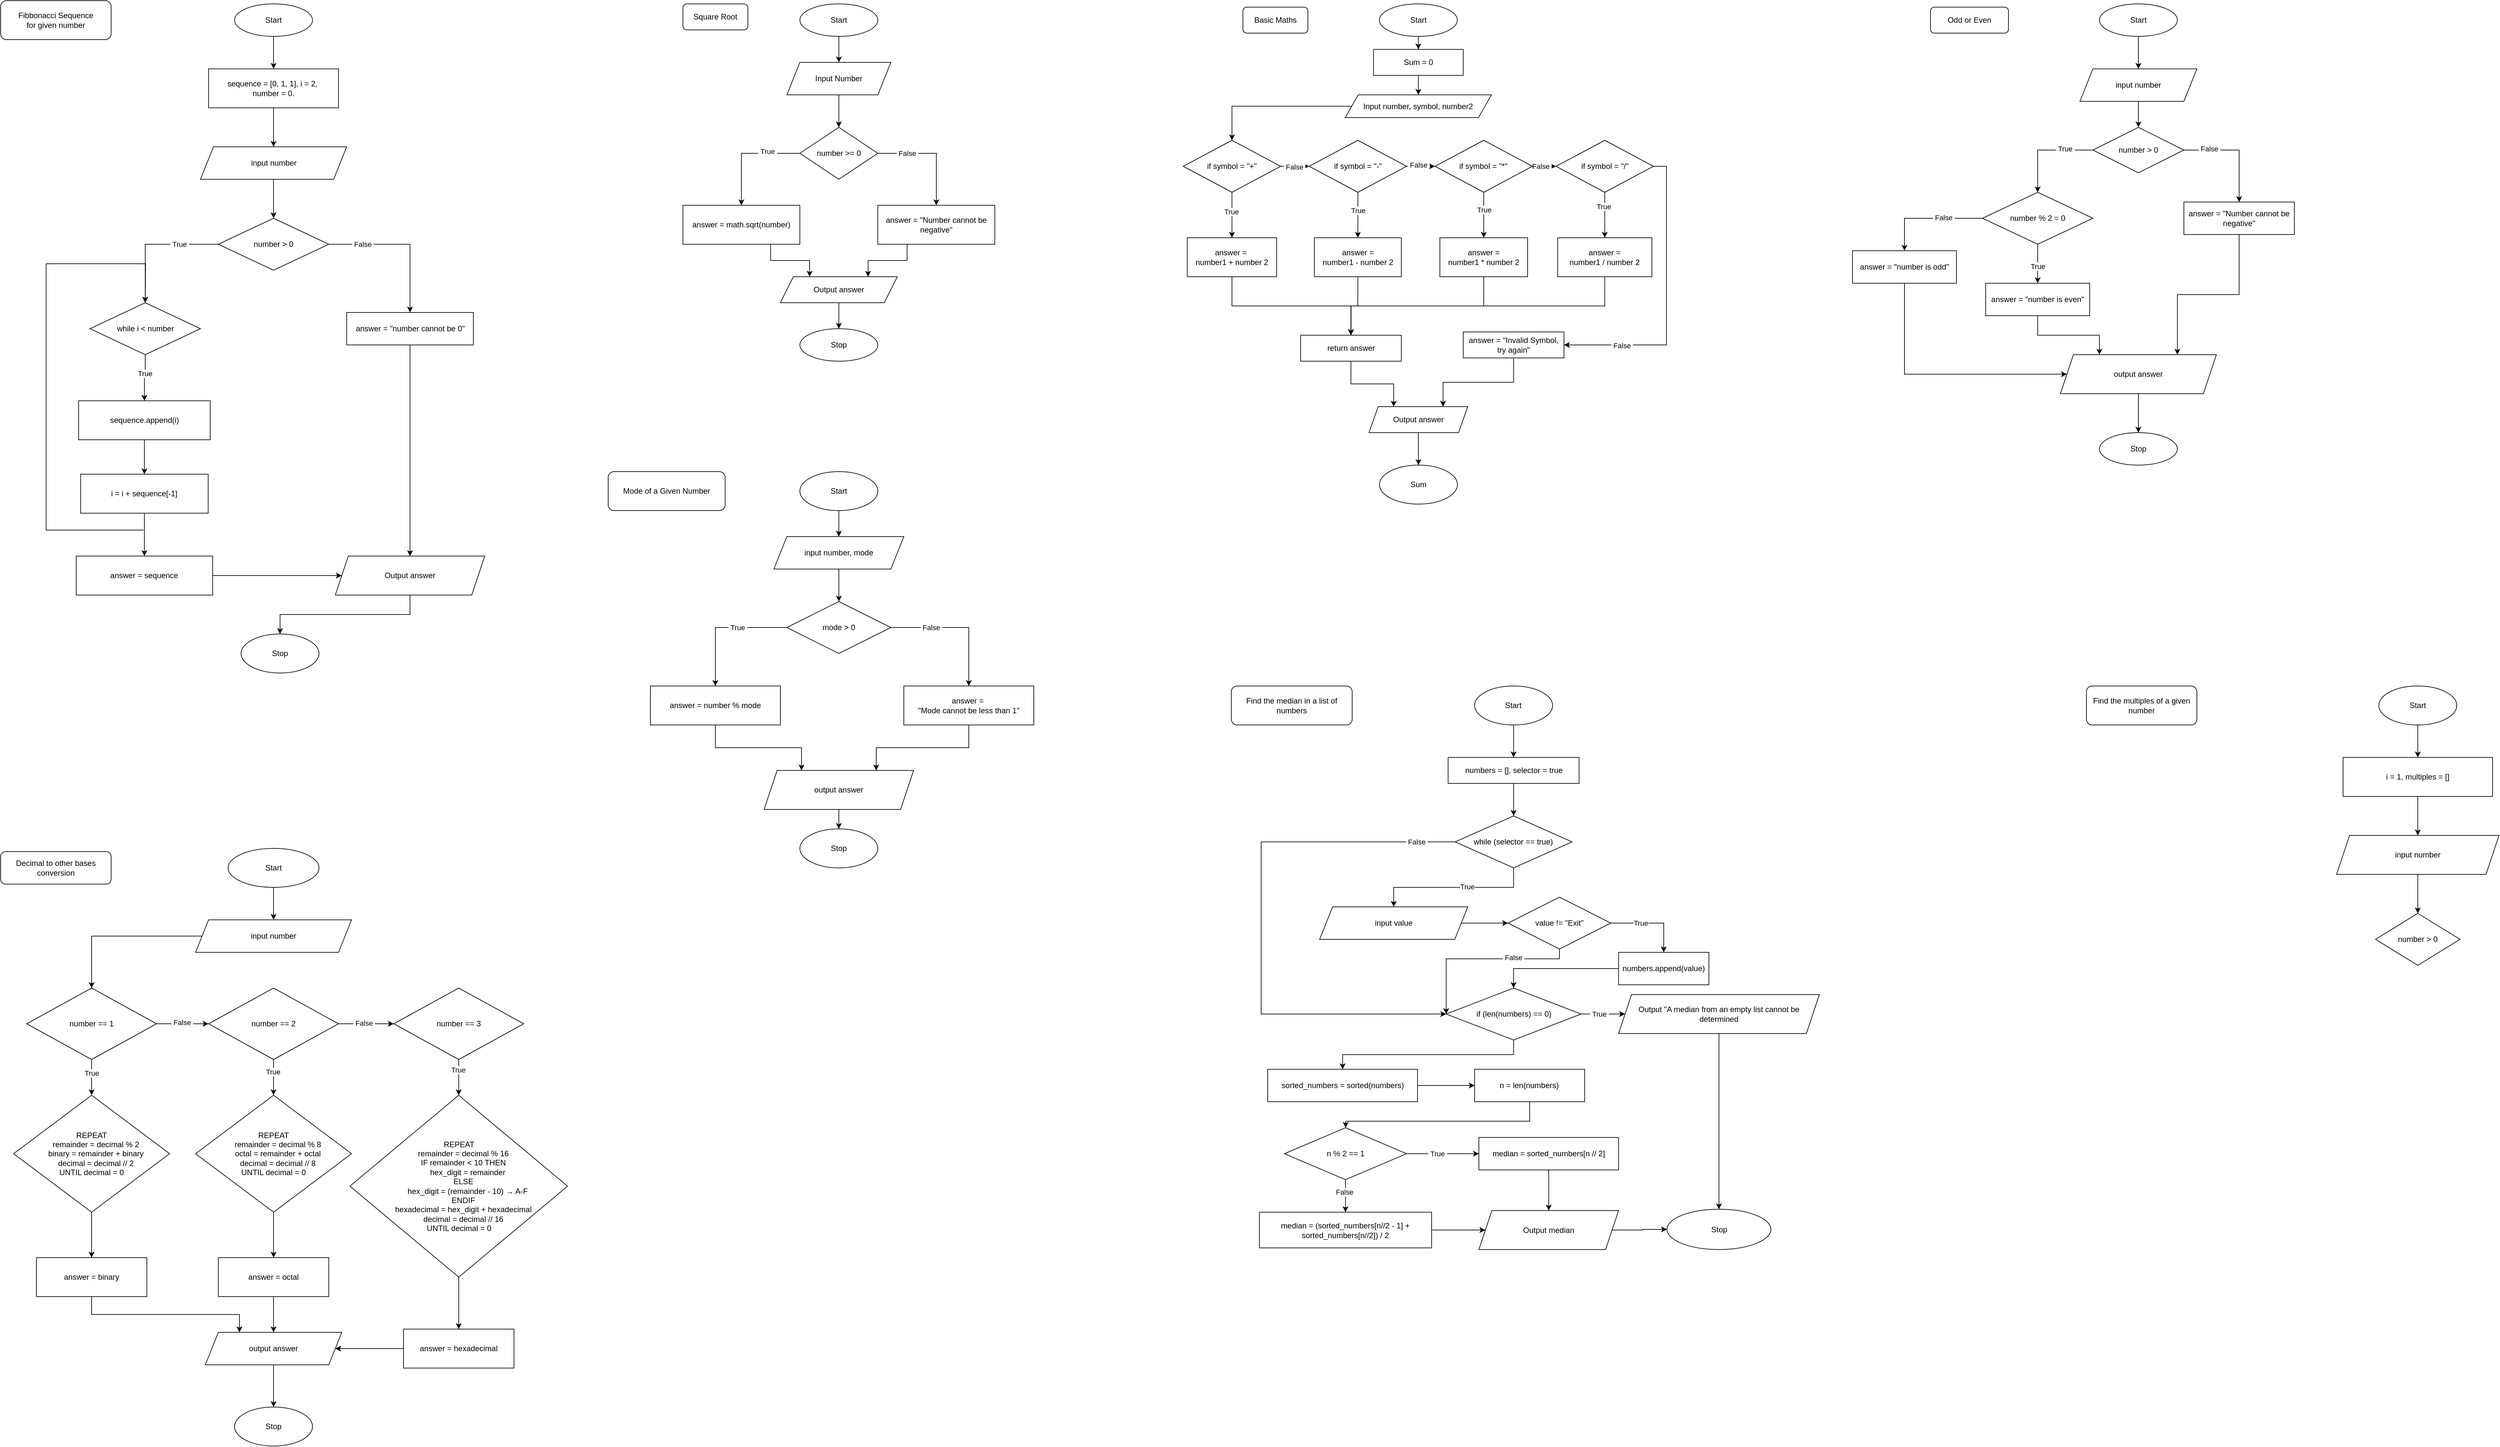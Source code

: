 <mxfile version="28.1.0">
  <diagram name="Page-1" id="N7Pm-M6lshDgP5avCQsC">
    <mxGraphModel dx="3089" dy="757" grid="1" gridSize="10" guides="1" tooltips="1" connect="1" arrows="1" fold="1" page="1" pageScale="1" pageWidth="850" pageHeight="1100" math="0" shadow="0">
      <root>
        <mxCell id="0" />
        <mxCell id="1" parent="0" />
        <mxCell id="ULviqefrmIrI3ihV1RMq-7" style="edgeStyle=orthogonalEdgeStyle;rounded=0;orthogonalLoop=1;jettySize=auto;html=1;exitX=0.5;exitY=1;exitDx=0;exitDy=0;entryX=0.5;entryY=0;entryDx=0;entryDy=0;" parent="1" source="ULviqefrmIrI3ihV1RMq-1" target="ULviqefrmIrI3ihV1RMq-3" edge="1">
          <mxGeometry relative="1" as="geometry" />
        </mxCell>
        <mxCell id="ULviqefrmIrI3ihV1RMq-1" value="Start" style="ellipse;whiteSpace=wrap;html=1;" parent="1" vertex="1">
          <mxGeometry x="200" y="80" width="120" height="50" as="geometry" />
        </mxCell>
        <mxCell id="ULviqefrmIrI3ihV1RMq-2" value="Stop" style="ellipse;whiteSpace=wrap;html=1;" parent="1" vertex="1">
          <mxGeometry x="200" y="580" width="120" height="50" as="geometry" />
        </mxCell>
        <mxCell id="ULviqefrmIrI3ihV1RMq-6" style="edgeStyle=orthogonalEdgeStyle;rounded=0;orthogonalLoop=1;jettySize=auto;html=1;exitX=0.5;exitY=1;exitDx=0;exitDy=0;entryX=0.5;entryY=0;entryDx=0;entryDy=0;" parent="1" source="ULviqefrmIrI3ihV1RMq-3" target="ULviqefrmIrI3ihV1RMq-5" edge="1">
          <mxGeometry relative="1" as="geometry" />
        </mxCell>
        <mxCell id="ULviqefrmIrI3ihV1RMq-3" value="Input Number" style="shape=parallelogram;perimeter=parallelogramPerimeter;whiteSpace=wrap;html=1;fixedSize=1;" parent="1" vertex="1">
          <mxGeometry x="180" y="170" width="160" height="50" as="geometry" />
        </mxCell>
        <mxCell id="ULviqefrmIrI3ihV1RMq-10" style="edgeStyle=orthogonalEdgeStyle;rounded=0;orthogonalLoop=1;jettySize=auto;html=1;exitX=0;exitY=0.5;exitDx=0;exitDy=0;entryX=0.5;entryY=0;entryDx=0;entryDy=0;" parent="1" source="ULviqefrmIrI3ihV1RMq-5" target="ULviqefrmIrI3ihV1RMq-8" edge="1">
          <mxGeometry relative="1" as="geometry" />
        </mxCell>
        <mxCell id="ULviqefrmIrI3ihV1RMq-12" value="&amp;nbsp;True&amp;nbsp;" style="edgeLabel;html=1;align=center;verticalAlign=middle;resizable=0;points=[];" parent="ULviqefrmIrI3ihV1RMq-10" vertex="1" connectable="0">
          <mxGeometry x="-0.404" y="-3" relative="1" as="geometry">
            <mxPoint as="offset" />
          </mxGeometry>
        </mxCell>
        <mxCell id="ULviqefrmIrI3ihV1RMq-11" style="edgeStyle=orthogonalEdgeStyle;rounded=0;orthogonalLoop=1;jettySize=auto;html=1;exitX=1;exitY=0.5;exitDx=0;exitDy=0;entryX=0.5;entryY=0;entryDx=0;entryDy=0;" parent="1" source="ULviqefrmIrI3ihV1RMq-5" target="ULviqefrmIrI3ihV1RMq-9" edge="1">
          <mxGeometry relative="1" as="geometry" />
        </mxCell>
        <mxCell id="ULviqefrmIrI3ihV1RMq-13" value="&amp;nbsp;False&amp;nbsp;" style="edgeLabel;html=1;align=center;verticalAlign=middle;resizable=0;points=[];" parent="ULviqefrmIrI3ihV1RMq-11" vertex="1" connectable="0">
          <mxGeometry x="-0.475" relative="1" as="geometry">
            <mxPoint as="offset" />
          </mxGeometry>
        </mxCell>
        <mxCell id="ULviqefrmIrI3ihV1RMq-5" value="number &amp;gt;= 0" style="rhombus;whiteSpace=wrap;html=1;" parent="1" vertex="1">
          <mxGeometry x="200" y="270" width="120" height="80" as="geometry" />
        </mxCell>
        <mxCell id="ULviqefrmIrI3ihV1RMq-15" style="edgeStyle=orthogonalEdgeStyle;rounded=0;orthogonalLoop=1;jettySize=auto;html=1;exitX=0.75;exitY=1;exitDx=0;exitDy=0;entryX=0.25;entryY=0;entryDx=0;entryDy=0;" parent="1" source="ULviqefrmIrI3ihV1RMq-8" target="ULviqefrmIrI3ihV1RMq-14" edge="1">
          <mxGeometry relative="1" as="geometry" />
        </mxCell>
        <mxCell id="ULviqefrmIrI3ihV1RMq-8" value="answer = math.sqrt(number)" style="rounded=0;whiteSpace=wrap;html=1;" parent="1" vertex="1">
          <mxGeometry x="20" y="390" width="180" height="60" as="geometry" />
        </mxCell>
        <mxCell id="ULviqefrmIrI3ihV1RMq-16" style="edgeStyle=orthogonalEdgeStyle;rounded=0;orthogonalLoop=1;jettySize=auto;html=1;exitX=0.25;exitY=1;exitDx=0;exitDy=0;entryX=0.75;entryY=0;entryDx=0;entryDy=0;" parent="1" source="ULviqefrmIrI3ihV1RMq-9" target="ULviqefrmIrI3ihV1RMq-14" edge="1">
          <mxGeometry relative="1" as="geometry" />
        </mxCell>
        <mxCell id="ULviqefrmIrI3ihV1RMq-9" value="answer = &quot;Number cannot be negative&quot;" style="rounded=0;whiteSpace=wrap;html=1;" parent="1" vertex="1">
          <mxGeometry x="320" y="390" width="180" height="60" as="geometry" />
        </mxCell>
        <mxCell id="ULviqefrmIrI3ihV1RMq-17" style="edgeStyle=orthogonalEdgeStyle;rounded=0;orthogonalLoop=1;jettySize=auto;html=1;exitX=0.5;exitY=1;exitDx=0;exitDy=0;entryX=0.5;entryY=0;entryDx=0;entryDy=0;" parent="1" source="ULviqefrmIrI3ihV1RMq-14" target="ULviqefrmIrI3ihV1RMq-2" edge="1">
          <mxGeometry relative="1" as="geometry" />
        </mxCell>
        <mxCell id="ULviqefrmIrI3ihV1RMq-14" value="Output answer" style="shape=parallelogram;perimeter=parallelogramPerimeter;whiteSpace=wrap;html=1;fixedSize=1;size=20;" parent="1" vertex="1">
          <mxGeometry x="170" y="500" width="180" height="40" as="geometry" />
        </mxCell>
        <mxCell id="ULviqefrmIrI3ihV1RMq-18" value="Square Root" style="rounded=1;whiteSpace=wrap;html=1;" parent="1" vertex="1">
          <mxGeometry x="20" y="80" width="100" height="40" as="geometry" />
        </mxCell>
        <mxCell id="ULviqefrmIrI3ihV1RMq-36" style="edgeStyle=orthogonalEdgeStyle;rounded=0;orthogonalLoop=1;jettySize=auto;html=1;exitX=0.5;exitY=1;exitDx=0;exitDy=0;entryX=0.5;entryY=0;entryDx=0;entryDy=0;" parent="1" source="ULviqefrmIrI3ihV1RMq-19" target="ULviqefrmIrI3ihV1RMq-35" edge="1">
          <mxGeometry relative="1" as="geometry" />
        </mxCell>
        <mxCell id="ULviqefrmIrI3ihV1RMq-19" value="Start" style="ellipse;whiteSpace=wrap;html=1;" parent="1" vertex="1">
          <mxGeometry x="1091.87" y="80" width="120" height="50" as="geometry" />
        </mxCell>
        <mxCell id="ULviqefrmIrI3ihV1RMq-20" value="Basic Maths" style="rounded=1;whiteSpace=wrap;html=1;" parent="1" vertex="1">
          <mxGeometry x="881.87" y="85" width="100" height="40" as="geometry" />
        </mxCell>
        <mxCell id="ULviqefrmIrI3ihV1RMq-26" style="edgeStyle=orthogonalEdgeStyle;rounded=0;orthogonalLoop=1;jettySize=auto;html=1;entryX=0.5;entryY=0;entryDx=0;entryDy=0;" parent="1" source="ULviqefrmIrI3ihV1RMq-21" target="ULviqefrmIrI3ihV1RMq-22" edge="1">
          <mxGeometry relative="1" as="geometry" />
        </mxCell>
        <mxCell id="ULviqefrmIrI3ihV1RMq-21" value="Input number, symbol, number2" style="shape=parallelogram;perimeter=parallelogramPerimeter;whiteSpace=wrap;html=1;fixedSize=1;" parent="1" vertex="1">
          <mxGeometry x="1039.37" y="220" width="225" height="35" as="geometry" />
        </mxCell>
        <mxCell id="ULviqefrmIrI3ihV1RMq-27" style="edgeStyle=orthogonalEdgeStyle;rounded=0;orthogonalLoop=1;jettySize=auto;html=1;entryX=0;entryY=0.5;entryDx=0;entryDy=0;" parent="1" source="ULviqefrmIrI3ihV1RMq-22" target="ULviqefrmIrI3ihV1RMq-23" edge="1">
          <mxGeometry relative="1" as="geometry" />
        </mxCell>
        <mxCell id="ULviqefrmIrI3ihV1RMq-41" value="&amp;nbsp;False&amp;nbsp;" style="edgeLabel;html=1;align=center;verticalAlign=middle;resizable=0;points=[];" parent="ULviqefrmIrI3ihV1RMq-27" vertex="1" connectable="0">
          <mxGeometry x="-0.065" y="-1" relative="1" as="geometry">
            <mxPoint as="offset" />
          </mxGeometry>
        </mxCell>
        <mxCell id="ULviqefrmIrI3ihV1RMq-40" style="edgeStyle=orthogonalEdgeStyle;rounded=0;orthogonalLoop=1;jettySize=auto;html=1;exitX=0.5;exitY=1;exitDx=0;exitDy=0;entryX=0.5;entryY=0;entryDx=0;entryDy=0;" parent="1" source="ULviqefrmIrI3ihV1RMq-22" target="ULviqefrmIrI3ihV1RMq-33" edge="1">
          <mxGeometry relative="1" as="geometry" />
        </mxCell>
        <mxCell id="ULviqefrmIrI3ihV1RMq-44" value="True" style="edgeLabel;html=1;align=center;verticalAlign=middle;resizable=0;points=[];" parent="ULviqefrmIrI3ihV1RMq-40" vertex="1" connectable="0">
          <mxGeometry x="-0.14" y="-1" relative="1" as="geometry">
            <mxPoint as="offset" />
          </mxGeometry>
        </mxCell>
        <mxCell id="ULviqefrmIrI3ihV1RMq-22" value="if symbol = &quot;+&quot;" style="rhombus;whiteSpace=wrap;html=1;" parent="1" vertex="1">
          <mxGeometry x="789.99" y="290" width="150" height="80" as="geometry" />
        </mxCell>
        <mxCell id="ULviqefrmIrI3ihV1RMq-28" style="edgeStyle=orthogonalEdgeStyle;rounded=0;orthogonalLoop=1;jettySize=auto;html=1;entryX=0;entryY=0.5;entryDx=0;entryDy=0;" parent="1" source="ULviqefrmIrI3ihV1RMq-23" target="ULviqefrmIrI3ihV1RMq-24" edge="1">
          <mxGeometry relative="1" as="geometry" />
        </mxCell>
        <mxCell id="ULviqefrmIrI3ihV1RMq-42" value="&amp;nbsp;False&amp;nbsp;" style="edgeLabel;html=1;align=center;verticalAlign=middle;resizable=0;points=[];" parent="ULviqefrmIrI3ihV1RMq-28" vertex="1" connectable="0">
          <mxGeometry x="-0.177" y="2" relative="1" as="geometry">
            <mxPoint as="offset" />
          </mxGeometry>
        </mxCell>
        <mxCell id="ULviqefrmIrI3ihV1RMq-45" style="edgeStyle=orthogonalEdgeStyle;rounded=0;orthogonalLoop=1;jettySize=auto;html=1;exitX=0.5;exitY=1;exitDx=0;exitDy=0;entryX=0.5;entryY=0;entryDx=0;entryDy=0;" parent="1" source="ULviqefrmIrI3ihV1RMq-23" target="ULviqefrmIrI3ihV1RMq-34" edge="1">
          <mxGeometry relative="1" as="geometry" />
        </mxCell>
        <mxCell id="ULviqefrmIrI3ihV1RMq-48" value="True" style="edgeLabel;html=1;align=center;verticalAlign=middle;resizable=0;points=[];" parent="ULviqefrmIrI3ihV1RMq-45" vertex="1" connectable="0">
          <mxGeometry x="-0.215" relative="1" as="geometry">
            <mxPoint as="offset" />
          </mxGeometry>
        </mxCell>
        <mxCell id="ULviqefrmIrI3ihV1RMq-23" value="if symbol = &quot;-&quot;" style="rhombus;whiteSpace=wrap;html=1;" parent="1" vertex="1">
          <mxGeometry x="983.74" y="290" width="150" height="80" as="geometry" />
        </mxCell>
        <mxCell id="ULviqefrmIrI3ihV1RMq-29" style="edgeStyle=orthogonalEdgeStyle;rounded=0;orthogonalLoop=1;jettySize=auto;html=1;entryX=0;entryY=0.5;entryDx=0;entryDy=0;" parent="1" source="ULviqefrmIrI3ihV1RMq-24" target="ULviqefrmIrI3ihV1RMq-25" edge="1">
          <mxGeometry relative="1" as="geometry" />
        </mxCell>
        <mxCell id="ULviqefrmIrI3ihV1RMq-43" value="&amp;nbsp;False&amp;nbsp;" style="edgeLabel;html=1;align=center;verticalAlign=middle;resizable=0;points=[];" parent="ULviqefrmIrI3ihV1RMq-29" vertex="1" connectable="0">
          <mxGeometry x="-0.448" relative="1" as="geometry">
            <mxPoint as="offset" />
          </mxGeometry>
        </mxCell>
        <mxCell id="ULviqefrmIrI3ihV1RMq-46" style="edgeStyle=orthogonalEdgeStyle;rounded=0;orthogonalLoop=1;jettySize=auto;html=1;exitX=0.5;exitY=1;exitDx=0;exitDy=0;entryX=0.5;entryY=0;entryDx=0;entryDy=0;" parent="1" source="ULviqefrmIrI3ihV1RMq-24" target="ULviqefrmIrI3ihV1RMq-38" edge="1">
          <mxGeometry relative="1" as="geometry" />
        </mxCell>
        <mxCell id="ULviqefrmIrI3ihV1RMq-49" value="True" style="edgeLabel;html=1;align=center;verticalAlign=middle;resizable=0;points=[];" parent="ULviqefrmIrI3ihV1RMq-46" vertex="1" connectable="0">
          <mxGeometry x="-0.24" relative="1" as="geometry">
            <mxPoint as="offset" />
          </mxGeometry>
        </mxCell>
        <mxCell id="ULviqefrmIrI3ihV1RMq-24" value="if symbol = &quot;*&quot;" style="rhombus;whiteSpace=wrap;html=1;" parent="1" vertex="1">
          <mxGeometry x="1177.49" y="290" width="150" height="80" as="geometry" />
        </mxCell>
        <mxCell id="ULviqefrmIrI3ihV1RMq-47" style="edgeStyle=orthogonalEdgeStyle;rounded=0;orthogonalLoop=1;jettySize=auto;html=1;exitX=0.5;exitY=1;exitDx=0;exitDy=0;entryX=0.5;entryY=0;entryDx=0;entryDy=0;" parent="1" source="ULviqefrmIrI3ihV1RMq-25" target="ULviqefrmIrI3ihV1RMq-39" edge="1">
          <mxGeometry relative="1" as="geometry" />
        </mxCell>
        <mxCell id="ULviqefrmIrI3ihV1RMq-50" value="True" style="edgeLabel;html=1;align=center;verticalAlign=middle;resizable=0;points=[];" parent="ULviqefrmIrI3ihV1RMq-47" vertex="1" connectable="0">
          <mxGeometry x="-0.389" y="-2" relative="1" as="geometry">
            <mxPoint as="offset" />
          </mxGeometry>
        </mxCell>
        <mxCell id="ULviqefrmIrI3ihV1RMq-60" style="edgeStyle=orthogonalEdgeStyle;rounded=0;orthogonalLoop=1;jettySize=auto;html=1;exitX=1;exitY=0.5;exitDx=0;exitDy=0;entryX=1;entryY=0.5;entryDx=0;entryDy=0;" parent="1" source="ULviqefrmIrI3ihV1RMq-25" target="ULviqefrmIrI3ihV1RMq-51" edge="1">
          <mxGeometry relative="1" as="geometry" />
        </mxCell>
        <mxCell id="ULviqefrmIrI3ihV1RMq-61" value="&amp;nbsp;False&amp;nbsp;" style="edgeLabel;html=1;align=center;verticalAlign=middle;resizable=0;points=[];" parent="ULviqefrmIrI3ihV1RMq-60" vertex="1" connectable="0">
          <mxGeometry x="0.607" y="1" relative="1" as="geometry">
            <mxPoint as="offset" />
          </mxGeometry>
        </mxCell>
        <mxCell id="ULviqefrmIrI3ihV1RMq-25" value="if symbol = &quot;/&quot;" style="rhombus;whiteSpace=wrap;html=1;" parent="1" vertex="1">
          <mxGeometry x="1363.74" y="290" width="150" height="80" as="geometry" />
        </mxCell>
        <mxCell id="ULviqefrmIrI3ihV1RMq-55" style="edgeStyle=orthogonalEdgeStyle;rounded=0;orthogonalLoop=1;jettySize=auto;html=1;exitX=0.5;exitY=1;exitDx=0;exitDy=0;entryX=0.5;entryY=0;entryDx=0;entryDy=0;" parent="1" source="ULviqefrmIrI3ihV1RMq-33" target="ULviqefrmIrI3ihV1RMq-52" edge="1">
          <mxGeometry relative="1" as="geometry" />
        </mxCell>
        <mxCell id="ULviqefrmIrI3ihV1RMq-33" value="answer =&amp;nbsp;&lt;div&gt;number1 + number 2&lt;/div&gt;" style="rounded=0;whiteSpace=wrap;html=1;" parent="1" vertex="1">
          <mxGeometry x="796.24" y="440" width="137.51" height="60" as="geometry" />
        </mxCell>
        <mxCell id="ULviqefrmIrI3ihV1RMq-59" style="edgeStyle=orthogonalEdgeStyle;rounded=0;orthogonalLoop=1;jettySize=auto;html=1;exitX=0.5;exitY=1;exitDx=0;exitDy=0;entryX=0.5;entryY=0;entryDx=0;entryDy=0;" parent="1" source="ULviqefrmIrI3ihV1RMq-34" target="ULviqefrmIrI3ihV1RMq-52" edge="1">
          <mxGeometry relative="1" as="geometry" />
        </mxCell>
        <mxCell id="ULviqefrmIrI3ihV1RMq-34" value="answer =&lt;div&gt;number1 - number 2&lt;/div&gt;" style="rounded=0;whiteSpace=wrap;html=1;" parent="1" vertex="1">
          <mxGeometry x="991.86" y="440" width="133.76" height="60" as="geometry" />
        </mxCell>
        <mxCell id="ULviqefrmIrI3ihV1RMq-37" style="edgeStyle=orthogonalEdgeStyle;rounded=0;orthogonalLoop=1;jettySize=auto;html=1;exitX=0.5;exitY=1;exitDx=0;exitDy=0;entryX=0.5;entryY=0;entryDx=0;entryDy=0;" parent="1" source="ULviqefrmIrI3ihV1RMq-35" target="ULviqefrmIrI3ihV1RMq-21" edge="1">
          <mxGeometry relative="1" as="geometry" />
        </mxCell>
        <mxCell id="ULviqefrmIrI3ihV1RMq-35" value="Sum = 0" style="rounded=0;whiteSpace=wrap;html=1;" parent="1" vertex="1">
          <mxGeometry x="1082.8" y="150" width="138.13" height="40" as="geometry" />
        </mxCell>
        <mxCell id="ULviqefrmIrI3ihV1RMq-57" style="edgeStyle=orthogonalEdgeStyle;rounded=0;orthogonalLoop=1;jettySize=auto;html=1;exitX=0.5;exitY=1;exitDx=0;exitDy=0;entryX=0.5;entryY=0;entryDx=0;entryDy=0;" parent="1" source="ULviqefrmIrI3ihV1RMq-38" target="ULviqefrmIrI3ihV1RMq-52" edge="1">
          <mxGeometry relative="1" as="geometry" />
        </mxCell>
        <mxCell id="ULviqefrmIrI3ihV1RMq-38" value="answer =&lt;div&gt;number1 * number 2&lt;/div&gt;" style="rounded=0;whiteSpace=wrap;html=1;" parent="1" vertex="1">
          <mxGeometry x="1184.99" y="440" width="134.99" height="60" as="geometry" />
        </mxCell>
        <mxCell id="ULviqefrmIrI3ihV1RMq-58" style="edgeStyle=orthogonalEdgeStyle;rounded=0;orthogonalLoop=1;jettySize=auto;html=1;exitX=0.5;exitY=1;exitDx=0;exitDy=0;entryX=0.5;entryY=0;entryDx=0;entryDy=0;" parent="1" source="ULviqefrmIrI3ihV1RMq-39" target="ULviqefrmIrI3ihV1RMq-52" edge="1">
          <mxGeometry relative="1" as="geometry" />
        </mxCell>
        <mxCell id="ULviqefrmIrI3ihV1RMq-39" value="answer =&lt;div&gt;number1 / number 2&lt;/div&gt;" style="rounded=0;whiteSpace=wrap;html=1;" parent="1" vertex="1">
          <mxGeometry x="1366.24" y="440" width="145" height="60" as="geometry" />
        </mxCell>
        <mxCell id="ZMon0sl5ylTNYFtvw5zo-4" style="edgeStyle=orthogonalEdgeStyle;rounded=0;orthogonalLoop=1;jettySize=auto;html=1;exitX=0.5;exitY=1;exitDx=0;exitDy=0;entryX=0.75;entryY=0;entryDx=0;entryDy=0;" parent="1" source="ULviqefrmIrI3ihV1RMq-51" target="ULviqefrmIrI3ihV1RMq-53" edge="1">
          <mxGeometry relative="1" as="geometry" />
        </mxCell>
        <mxCell id="ULviqefrmIrI3ihV1RMq-51" value="answer = &quot;Invalid Symbol, try again&quot;" style="rounded=0;whiteSpace=wrap;html=1;" parent="1" vertex="1">
          <mxGeometry x="1220.93" y="585" width="155" height="40" as="geometry" />
        </mxCell>
        <mxCell id="ULviqefrmIrI3ihV1RMq-62" style="edgeStyle=orthogonalEdgeStyle;rounded=0;orthogonalLoop=1;jettySize=auto;html=1;exitX=0.5;exitY=1;exitDx=0;exitDy=0;entryX=0.25;entryY=0;entryDx=0;entryDy=0;" parent="1" source="ULviqefrmIrI3ihV1RMq-52" target="ULviqefrmIrI3ihV1RMq-53" edge="1">
          <mxGeometry relative="1" as="geometry" />
        </mxCell>
        <mxCell id="ULviqefrmIrI3ihV1RMq-52" value="return answer" style="rounded=0;whiteSpace=wrap;html=1;" parent="1" vertex="1">
          <mxGeometry x="970.62" y="590" width="155" height="40" as="geometry" />
        </mxCell>
        <mxCell id="ULviqefrmIrI3ihV1RMq-63" style="edgeStyle=orthogonalEdgeStyle;rounded=0;orthogonalLoop=1;jettySize=auto;html=1;exitX=0.5;exitY=1;exitDx=0;exitDy=0;entryX=0.5;entryY=0;entryDx=0;entryDy=0;" parent="1" source="ULviqefrmIrI3ihV1RMq-53" target="ULviqefrmIrI3ihV1RMq-54" edge="1">
          <mxGeometry relative="1" as="geometry" />
        </mxCell>
        <mxCell id="ULviqefrmIrI3ihV1RMq-53" value="Output answer" style="shape=parallelogram;perimeter=parallelogramPerimeter;whiteSpace=wrap;html=1;fixedSize=1;size=14.13;" parent="1" vertex="1">
          <mxGeometry x="1075.87" y="700" width="152" height="40" as="geometry" />
        </mxCell>
        <mxCell id="ULviqefrmIrI3ihV1RMq-54" value="Sum" style="ellipse;whiteSpace=wrap;html=1;" parent="1" vertex="1">
          <mxGeometry x="1092" y="790" width="120" height="60" as="geometry" />
        </mxCell>
        <mxCell id="rDMae4r01eL3OOVDdPtL-11" style="edgeStyle=orthogonalEdgeStyle;rounded=0;orthogonalLoop=1;jettySize=auto;html=1;exitX=0.5;exitY=1;exitDx=0;exitDy=0;entryX=0.5;entryY=0;entryDx=0;entryDy=0;" parent="1" source="rDMae4r01eL3OOVDdPtL-1" target="rDMae4r01eL3OOVDdPtL-3" edge="1">
          <mxGeometry relative="1" as="geometry" />
        </mxCell>
        <mxCell id="rDMae4r01eL3OOVDdPtL-1" value="Start" style="ellipse;whiteSpace=wrap;html=1;" parent="1" vertex="1">
          <mxGeometry x="2200" y="80" width="120" height="50" as="geometry" />
        </mxCell>
        <mxCell id="rDMae4r01eL3OOVDdPtL-2" value="Odd or Even" style="rounded=1;whiteSpace=wrap;html=1;" parent="1" vertex="1">
          <mxGeometry x="1940" y="85" width="120" height="40" as="geometry" />
        </mxCell>
        <mxCell id="rDMae4r01eL3OOVDdPtL-10" style="edgeStyle=orthogonalEdgeStyle;rounded=0;orthogonalLoop=1;jettySize=auto;html=1;exitX=0.5;exitY=1;exitDx=0;exitDy=0;entryX=0.5;entryY=0;entryDx=0;entryDy=0;" parent="1" source="rDMae4r01eL3OOVDdPtL-3" target="rDMae4r01eL3OOVDdPtL-4" edge="1">
          <mxGeometry relative="1" as="geometry" />
        </mxCell>
        <mxCell id="rDMae4r01eL3OOVDdPtL-3" value="input number" style="shape=parallelogram;perimeter=parallelogramPerimeter;whiteSpace=wrap;html=1;fixedSize=1;" parent="1" vertex="1">
          <mxGeometry x="2170" y="180" width="180" height="50" as="geometry" />
        </mxCell>
        <mxCell id="rDMae4r01eL3OOVDdPtL-7" style="edgeStyle=orthogonalEdgeStyle;rounded=0;orthogonalLoop=1;jettySize=auto;html=1;exitX=0;exitY=0.5;exitDx=0;exitDy=0;entryX=0.5;entryY=0;entryDx=0;entryDy=0;" parent="1" source="rDMae4r01eL3OOVDdPtL-4" target="rDMae4r01eL3OOVDdPtL-6" edge="1">
          <mxGeometry relative="1" as="geometry" />
        </mxCell>
        <mxCell id="rDMae4r01eL3OOVDdPtL-17" value="&amp;nbsp;True&amp;nbsp;" style="edgeLabel;html=1;align=center;verticalAlign=middle;resizable=0;points=[];" parent="rDMae4r01eL3OOVDdPtL-7" vertex="1" connectable="0">
          <mxGeometry x="-0.421" y="-2" relative="1" as="geometry">
            <mxPoint as="offset" />
          </mxGeometry>
        </mxCell>
        <mxCell id="rDMae4r01eL3OOVDdPtL-12" style="edgeStyle=orthogonalEdgeStyle;rounded=0;orthogonalLoop=1;jettySize=auto;html=1;exitX=1;exitY=0.5;exitDx=0;exitDy=0;entryX=0.5;entryY=0;entryDx=0;entryDy=0;" parent="1" source="rDMae4r01eL3OOVDdPtL-4" target="rDMae4r01eL3OOVDdPtL-9" edge="1">
          <mxGeometry relative="1" as="geometry" />
        </mxCell>
        <mxCell id="rDMae4r01eL3OOVDdPtL-18" value="&amp;nbsp;False&amp;nbsp;" style="edgeLabel;html=1;align=center;verticalAlign=middle;resizable=0;points=[];" parent="rDMae4r01eL3OOVDdPtL-12" vertex="1" connectable="0">
          <mxGeometry x="-0.532" y="2" relative="1" as="geometry">
            <mxPoint as="offset" />
          </mxGeometry>
        </mxCell>
        <mxCell id="rDMae4r01eL3OOVDdPtL-4" value="number &amp;gt; 0" style="rhombus;whiteSpace=wrap;html=1;" parent="1" vertex="1">
          <mxGeometry x="2190" y="270" width="140" height="70" as="geometry" />
        </mxCell>
        <mxCell id="rDMae4r01eL3OOVDdPtL-15" style="edgeStyle=orthogonalEdgeStyle;rounded=0;orthogonalLoop=1;jettySize=auto;html=1;exitX=0;exitY=0.5;exitDx=0;exitDy=0;entryX=0.5;entryY=0;entryDx=0;entryDy=0;" parent="1" source="rDMae4r01eL3OOVDdPtL-6" target="rDMae4r01eL3OOVDdPtL-13" edge="1">
          <mxGeometry relative="1" as="geometry" />
        </mxCell>
        <mxCell id="rDMae4r01eL3OOVDdPtL-16" value="&amp;nbsp;False&amp;nbsp;" style="edgeLabel;html=1;align=center;verticalAlign=middle;resizable=0;points=[];" parent="rDMae4r01eL3OOVDdPtL-15" vertex="1" connectable="0">
          <mxGeometry x="-0.289" y="-1" relative="1" as="geometry">
            <mxPoint as="offset" />
          </mxGeometry>
        </mxCell>
        <mxCell id="rDMae4r01eL3OOVDdPtL-19" style="edgeStyle=orthogonalEdgeStyle;rounded=0;orthogonalLoop=1;jettySize=auto;html=1;exitX=0.5;exitY=1;exitDx=0;exitDy=0;entryX=0.5;entryY=0;entryDx=0;entryDy=0;" parent="1" source="rDMae4r01eL3OOVDdPtL-6" target="rDMae4r01eL3OOVDdPtL-14" edge="1">
          <mxGeometry relative="1" as="geometry" />
        </mxCell>
        <mxCell id="rDMae4r01eL3OOVDdPtL-20" value="True" style="edgeLabel;html=1;align=center;verticalAlign=middle;resizable=0;points=[];" parent="rDMae4r01eL3OOVDdPtL-19" vertex="1" connectable="0">
          <mxGeometry x="0.113" relative="1" as="geometry">
            <mxPoint as="offset" />
          </mxGeometry>
        </mxCell>
        <mxCell id="rDMae4r01eL3OOVDdPtL-6" value="number % 2 = 0" style="rhombus;whiteSpace=wrap;html=1;" parent="1" vertex="1">
          <mxGeometry x="2020" y="370" width="170" height="80" as="geometry" />
        </mxCell>
        <mxCell id="rDMae4r01eL3OOVDdPtL-24" style="edgeStyle=orthogonalEdgeStyle;rounded=0;orthogonalLoop=1;jettySize=auto;html=1;exitX=0.5;exitY=1;exitDx=0;exitDy=0;entryX=0.75;entryY=0;entryDx=0;entryDy=0;" parent="1" source="rDMae4r01eL3OOVDdPtL-9" target="rDMae4r01eL3OOVDdPtL-21" edge="1">
          <mxGeometry relative="1" as="geometry" />
        </mxCell>
        <mxCell id="rDMae4r01eL3OOVDdPtL-9" value="answer = &quot;Number cannot be negative&quot;" style="rounded=0;whiteSpace=wrap;html=1;" parent="1" vertex="1">
          <mxGeometry x="2330" y="385" width="170" height="50" as="geometry" />
        </mxCell>
        <mxCell id="rDMae4r01eL3OOVDdPtL-22" style="edgeStyle=orthogonalEdgeStyle;rounded=0;orthogonalLoop=1;jettySize=auto;html=1;exitX=0.5;exitY=1;exitDx=0;exitDy=0;entryX=0;entryY=0.5;entryDx=0;entryDy=0;" parent="1" source="rDMae4r01eL3OOVDdPtL-13" target="rDMae4r01eL3OOVDdPtL-21" edge="1">
          <mxGeometry relative="1" as="geometry">
            <Array as="points">
              <mxPoint x="1900" y="650" />
            </Array>
          </mxGeometry>
        </mxCell>
        <mxCell id="rDMae4r01eL3OOVDdPtL-13" value="answer = &quot;number is odd&quot;" style="rounded=0;whiteSpace=wrap;html=1;" parent="1" vertex="1">
          <mxGeometry x="1820" y="460" width="160" height="50" as="geometry" />
        </mxCell>
        <mxCell id="rDMae4r01eL3OOVDdPtL-23" style="edgeStyle=orthogonalEdgeStyle;rounded=0;orthogonalLoop=1;jettySize=auto;html=1;exitX=0.5;exitY=1;exitDx=0;exitDy=0;entryX=0.25;entryY=0;entryDx=0;entryDy=0;" parent="1" source="rDMae4r01eL3OOVDdPtL-14" target="rDMae4r01eL3OOVDdPtL-21" edge="1">
          <mxGeometry relative="1" as="geometry" />
        </mxCell>
        <mxCell id="rDMae4r01eL3OOVDdPtL-14" value="answer = &quot;number is even&quot;" style="rounded=0;whiteSpace=wrap;html=1;" parent="1" vertex="1">
          <mxGeometry x="2025" y="510" width="160" height="50" as="geometry" />
        </mxCell>
        <mxCell id="rDMae4r01eL3OOVDdPtL-26" style="edgeStyle=orthogonalEdgeStyle;rounded=0;orthogonalLoop=1;jettySize=auto;html=1;exitX=0.5;exitY=1;exitDx=0;exitDy=0;entryX=0.5;entryY=0;entryDx=0;entryDy=0;" parent="1" source="rDMae4r01eL3OOVDdPtL-21" target="rDMae4r01eL3OOVDdPtL-25" edge="1">
          <mxGeometry relative="1" as="geometry" />
        </mxCell>
        <mxCell id="rDMae4r01eL3OOVDdPtL-21" value="output answer" style="shape=parallelogram;perimeter=parallelogramPerimeter;whiteSpace=wrap;html=1;fixedSize=1;" parent="1" vertex="1">
          <mxGeometry x="2140" y="620" width="240" height="60" as="geometry" />
        </mxCell>
        <mxCell id="rDMae4r01eL3OOVDdPtL-25" value="Stop" style="ellipse;whiteSpace=wrap;html=1;" parent="1" vertex="1">
          <mxGeometry x="2200" y="740" width="120" height="50" as="geometry" />
        </mxCell>
        <mxCell id="awhtREFP2zytxqU-kSv6-9" style="edgeStyle=orthogonalEdgeStyle;rounded=0;orthogonalLoop=1;jettySize=auto;html=1;exitX=0.5;exitY=1;exitDx=0;exitDy=0;entryX=0.5;entryY=0;entryDx=0;entryDy=0;" parent="1" source="awhtREFP2zytxqU-kSv6-1" target="awhtREFP2zytxqU-kSv6-4" edge="1">
          <mxGeometry relative="1" as="geometry" />
        </mxCell>
        <mxCell id="awhtREFP2zytxqU-kSv6-1" value="Start" style="ellipse;whiteSpace=wrap;html=1;" parent="1" vertex="1">
          <mxGeometry x="200" y="800" width="120" height="60" as="geometry" />
        </mxCell>
        <mxCell id="awhtREFP2zytxqU-kSv6-2" value="Stop" style="ellipse;whiteSpace=wrap;html=1;" parent="1" vertex="1">
          <mxGeometry x="200" y="1350" width="120" height="60" as="geometry" />
        </mxCell>
        <mxCell id="awhtREFP2zytxqU-kSv6-3" value="Mode of a Given Number" style="rounded=1;whiteSpace=wrap;html=1;" parent="1" vertex="1">
          <mxGeometry x="-95" y="800" width="180" height="60" as="geometry" />
        </mxCell>
        <mxCell id="awhtREFP2zytxqU-kSv6-10" style="edgeStyle=orthogonalEdgeStyle;rounded=0;orthogonalLoop=1;jettySize=auto;html=1;exitX=0.5;exitY=1;exitDx=0;exitDy=0;entryX=0.5;entryY=0;entryDx=0;entryDy=0;" parent="1" source="awhtREFP2zytxqU-kSv6-4" target="awhtREFP2zytxqU-kSv6-5" edge="1">
          <mxGeometry relative="1" as="geometry" />
        </mxCell>
        <mxCell id="awhtREFP2zytxqU-kSv6-4" value="input number, mode" style="shape=parallelogram;perimeter=parallelogramPerimeter;whiteSpace=wrap;html=1;fixedSize=1;" parent="1" vertex="1">
          <mxGeometry x="160" y="900" width="200" height="50" as="geometry" />
        </mxCell>
        <mxCell id="awhtREFP2zytxqU-kSv6-11" style="edgeStyle=orthogonalEdgeStyle;rounded=0;orthogonalLoop=1;jettySize=auto;html=1;exitX=0;exitY=0.5;exitDx=0;exitDy=0;entryX=0.5;entryY=0;entryDx=0;entryDy=0;" parent="1" source="awhtREFP2zytxqU-kSv6-5" target="awhtREFP2zytxqU-kSv6-6" edge="1">
          <mxGeometry relative="1" as="geometry" />
        </mxCell>
        <mxCell id="awhtREFP2zytxqU-kSv6-21" value="&amp;nbsp;True&amp;nbsp;" style="edgeLabel;html=1;align=center;verticalAlign=middle;resizable=0;points=[];" parent="awhtREFP2zytxqU-kSv6-11" vertex="1" connectable="0">
          <mxGeometry x="-0.236" relative="1" as="geometry">
            <mxPoint as="offset" />
          </mxGeometry>
        </mxCell>
        <mxCell id="awhtREFP2zytxqU-kSv6-12" style="edgeStyle=orthogonalEdgeStyle;rounded=0;orthogonalLoop=1;jettySize=auto;html=1;exitX=1;exitY=0.5;exitDx=0;exitDy=0;entryX=0.5;entryY=0;entryDx=0;entryDy=0;" parent="1" source="awhtREFP2zytxqU-kSv6-5" target="awhtREFP2zytxqU-kSv6-8" edge="1">
          <mxGeometry relative="1" as="geometry" />
        </mxCell>
        <mxCell id="awhtREFP2zytxqU-kSv6-22" value="&amp;nbsp;False&amp;nbsp;" style="edgeLabel;html=1;align=center;verticalAlign=middle;resizable=0;points=[];" parent="awhtREFP2zytxqU-kSv6-12" vertex="1" connectable="0">
          <mxGeometry x="-0.414" relative="1" as="geometry">
            <mxPoint as="offset" />
          </mxGeometry>
        </mxCell>
        <mxCell id="awhtREFP2zytxqU-kSv6-5" value="mode &amp;gt; 0" style="rhombus;whiteSpace=wrap;html=1;" parent="1" vertex="1">
          <mxGeometry x="180" y="1000" width="160" height="80" as="geometry" />
        </mxCell>
        <mxCell id="awhtREFP2zytxqU-kSv6-13" style="edgeStyle=orthogonalEdgeStyle;rounded=0;orthogonalLoop=1;jettySize=auto;html=1;exitX=0.5;exitY=1;exitDx=0;exitDy=0;entryX=0.25;entryY=0;entryDx=0;entryDy=0;" parent="1" source="awhtREFP2zytxqU-kSv6-6" target="awhtREFP2zytxqU-kSv6-7" edge="1">
          <mxGeometry relative="1" as="geometry" />
        </mxCell>
        <mxCell id="awhtREFP2zytxqU-kSv6-6" value="answer = number % mode" style="rounded=0;whiteSpace=wrap;html=1;" parent="1" vertex="1">
          <mxGeometry x="-30" y="1130" width="200" height="60" as="geometry" />
        </mxCell>
        <mxCell id="awhtREFP2zytxqU-kSv6-15" style="edgeStyle=orthogonalEdgeStyle;rounded=0;orthogonalLoop=1;jettySize=auto;html=1;exitX=0.5;exitY=1;exitDx=0;exitDy=0;entryX=0.5;entryY=0;entryDx=0;entryDy=0;" parent="1" source="awhtREFP2zytxqU-kSv6-7" target="awhtREFP2zytxqU-kSv6-2" edge="1">
          <mxGeometry relative="1" as="geometry" />
        </mxCell>
        <mxCell id="awhtREFP2zytxqU-kSv6-7" value="output answer" style="shape=parallelogram;perimeter=parallelogramPerimeter;whiteSpace=wrap;html=1;fixedSize=1;" parent="1" vertex="1">
          <mxGeometry x="145" y="1260" width="230" height="60" as="geometry" />
        </mxCell>
        <mxCell id="awhtREFP2zytxqU-kSv6-14" style="edgeStyle=orthogonalEdgeStyle;rounded=0;orthogonalLoop=1;jettySize=auto;html=1;exitX=0.5;exitY=1;exitDx=0;exitDy=0;entryX=0.75;entryY=0;entryDx=0;entryDy=0;" parent="1" source="awhtREFP2zytxqU-kSv6-8" target="awhtREFP2zytxqU-kSv6-7" edge="1">
          <mxGeometry relative="1" as="geometry" />
        </mxCell>
        <mxCell id="awhtREFP2zytxqU-kSv6-8" value="&lt;div&gt;answer =&amp;nbsp;&lt;/div&gt;&lt;div&gt;&quot;Mode cannot be less than 1&quot;&lt;/div&gt;" style="rounded=0;whiteSpace=wrap;html=1;" parent="1" vertex="1">
          <mxGeometry x="360" y="1130" width="200" height="60" as="geometry" />
        </mxCell>
        <mxCell id="awhtREFP2zytxqU-kSv6-16" value="Fibbonacci Sequence&lt;div&gt;for given number&lt;/div&gt;" style="rounded=1;whiteSpace=wrap;html=1;" parent="1" vertex="1">
          <mxGeometry x="-1030" y="75" width="170" height="60" as="geometry" />
        </mxCell>
        <mxCell id="awhtREFP2zytxqU-kSv6-24" value="" style="edgeStyle=orthogonalEdgeStyle;rounded=0;orthogonalLoop=1;jettySize=auto;html=1;" parent="1" source="awhtREFP2zytxqU-kSv6-17" target="awhtREFP2zytxqU-kSv6-18" edge="1">
          <mxGeometry relative="1" as="geometry" />
        </mxCell>
        <mxCell id="awhtREFP2zytxqU-kSv6-17" value="Start" style="ellipse;whiteSpace=wrap;html=1;" parent="1" vertex="1">
          <mxGeometry x="-670" y="80" width="120" height="50" as="geometry" />
        </mxCell>
        <mxCell id="awhtREFP2zytxqU-kSv6-25" value="" style="edgeStyle=orthogonalEdgeStyle;rounded=0;orthogonalLoop=1;jettySize=auto;html=1;" parent="1" source="awhtREFP2zytxqU-kSv6-18" target="awhtREFP2zytxqU-kSv6-20" edge="1">
          <mxGeometry relative="1" as="geometry" />
        </mxCell>
        <mxCell id="awhtREFP2zytxqU-kSv6-18" value="sequence = [0, 1, 1], i = 2,&amp;nbsp;&lt;div&gt;number = 0.&lt;/div&gt;" style="rounded=0;whiteSpace=wrap;html=1;" parent="1" vertex="1">
          <mxGeometry x="-710" y="180" width="200" height="60" as="geometry" />
        </mxCell>
        <mxCell id="awhtREFP2zytxqU-kSv6-28" style="edgeStyle=orthogonalEdgeStyle;rounded=0;orthogonalLoop=1;jettySize=auto;html=1;exitX=0;exitY=0.5;exitDx=0;exitDy=0;entryX=0.5;entryY=0;entryDx=0;entryDy=0;" parent="1" source="awhtREFP2zytxqU-kSv6-19" target="awhtREFP2zytxqU-kSv6-27" edge="1">
          <mxGeometry relative="1" as="geometry" />
        </mxCell>
        <mxCell id="awhtREFP2zytxqU-kSv6-29" value="&amp;nbsp;True&amp;nbsp;" style="edgeLabel;html=1;align=center;verticalAlign=middle;resizable=0;points=[];" parent="awhtREFP2zytxqU-kSv6-28" vertex="1" connectable="0">
          <mxGeometry x="-0.406" relative="1" as="geometry">
            <mxPoint as="offset" />
          </mxGeometry>
        </mxCell>
        <mxCell id="awhtREFP2zytxqU-kSv6-40" style="edgeStyle=orthogonalEdgeStyle;rounded=0;orthogonalLoop=1;jettySize=auto;html=1;entryX=0.5;entryY=0;entryDx=0;entryDy=0;" parent="1" source="awhtREFP2zytxqU-kSv6-19" target="awhtREFP2zytxqU-kSv6-37" edge="1">
          <mxGeometry relative="1" as="geometry" />
        </mxCell>
        <mxCell id="awhtREFP2zytxqU-kSv6-41" value="&amp;nbsp;False&amp;nbsp;" style="edgeLabel;html=1;align=center;verticalAlign=middle;resizable=0;points=[];" parent="awhtREFP2zytxqU-kSv6-40" vertex="1" connectable="0">
          <mxGeometry x="-0.548" relative="1" as="geometry">
            <mxPoint as="offset" />
          </mxGeometry>
        </mxCell>
        <mxCell id="awhtREFP2zytxqU-kSv6-19" value="number &amp;gt; 0" style="rhombus;whiteSpace=wrap;html=1;" parent="1" vertex="1">
          <mxGeometry x="-695" y="410" width="170" height="80" as="geometry" />
        </mxCell>
        <mxCell id="awhtREFP2zytxqU-kSv6-26" value="" style="edgeStyle=orthogonalEdgeStyle;rounded=0;orthogonalLoop=1;jettySize=auto;html=1;" parent="1" source="awhtREFP2zytxqU-kSv6-20" target="awhtREFP2zytxqU-kSv6-19" edge="1">
          <mxGeometry relative="1" as="geometry" />
        </mxCell>
        <mxCell id="awhtREFP2zytxqU-kSv6-20" value="input number" style="shape=parallelogram;perimeter=parallelogramPerimeter;whiteSpace=wrap;html=1;fixedSize=1;" parent="1" vertex="1">
          <mxGeometry x="-722.5" y="300" width="225" height="50" as="geometry" />
        </mxCell>
        <mxCell id="awhtREFP2zytxqU-kSv6-31" style="edgeStyle=orthogonalEdgeStyle;rounded=0;orthogonalLoop=1;jettySize=auto;html=1;exitX=0.5;exitY=1;exitDx=0;exitDy=0;entryX=0.5;entryY=0;entryDx=0;entryDy=0;" parent="1" source="awhtREFP2zytxqU-kSv6-27" target="awhtREFP2zytxqU-kSv6-30" edge="1">
          <mxGeometry relative="1" as="geometry" />
        </mxCell>
        <mxCell id="awhtREFP2zytxqU-kSv6-32" value="True" style="edgeLabel;html=1;align=center;verticalAlign=middle;resizable=0;points=[];" parent="awhtREFP2zytxqU-kSv6-31" vertex="1" connectable="0">
          <mxGeometry x="-0.221" y="-1" relative="1" as="geometry">
            <mxPoint y="1" as="offset" />
          </mxGeometry>
        </mxCell>
        <mxCell id="awhtREFP2zytxqU-kSv6-27" value="while i &amp;lt; number" style="rhombus;whiteSpace=wrap;html=1;" parent="1" vertex="1">
          <mxGeometry x="-892.5" y="540" width="170" height="80" as="geometry" />
        </mxCell>
        <mxCell id="awhtREFP2zytxqU-kSv6-34" style="edgeStyle=orthogonalEdgeStyle;rounded=0;orthogonalLoop=1;jettySize=auto;html=1;exitX=0.5;exitY=1;exitDx=0;exitDy=0;entryX=0.5;entryY=0;entryDx=0;entryDy=0;" parent="1" source="awhtREFP2zytxqU-kSv6-30" target="awhtREFP2zytxqU-kSv6-33" edge="1">
          <mxGeometry relative="1" as="geometry" />
        </mxCell>
        <mxCell id="awhtREFP2zytxqU-kSv6-30" value="sequence.append(i)" style="rounded=0;whiteSpace=wrap;html=1;" parent="1" vertex="1">
          <mxGeometry x="-910" y="690.97" width="202.5" height="60" as="geometry" />
        </mxCell>
        <mxCell id="awhtREFP2zytxqU-kSv6-44" style="edgeStyle=orthogonalEdgeStyle;rounded=0;orthogonalLoop=1;jettySize=auto;html=1;entryX=0.5;entryY=0;entryDx=0;entryDy=0;" parent="1" source="awhtREFP2zytxqU-kSv6-33" target="awhtREFP2zytxqU-kSv6-36" edge="1">
          <mxGeometry relative="1" as="geometry" />
        </mxCell>
        <mxCell id="awhtREFP2zytxqU-kSv6-33" value="i = i + sequence[-1]" style="rounded=0;whiteSpace=wrap;html=1;" parent="1" vertex="1">
          <mxGeometry x="-906.87" y="803.97" width="196.25" height="60" as="geometry" />
        </mxCell>
        <mxCell id="awhtREFP2zytxqU-kSv6-50" style="edgeStyle=orthogonalEdgeStyle;rounded=0;orthogonalLoop=1;jettySize=auto;html=1;entryX=0;entryY=0.5;entryDx=0;entryDy=0;" parent="1" source="awhtREFP2zytxqU-kSv6-36" target="awhtREFP2zytxqU-kSv6-48" edge="1">
          <mxGeometry relative="1" as="geometry" />
        </mxCell>
        <mxCell id="awhtREFP2zytxqU-kSv6-36" value="answer = sequence" style="rounded=0;whiteSpace=wrap;html=1;" parent="1" vertex="1">
          <mxGeometry x="-913.74" y="930" width="210" height="60" as="geometry" />
        </mxCell>
        <mxCell id="awhtREFP2zytxqU-kSv6-49" style="edgeStyle=orthogonalEdgeStyle;rounded=0;orthogonalLoop=1;jettySize=auto;html=1;exitX=0.5;exitY=1;exitDx=0;exitDy=0;entryX=0.5;entryY=0;entryDx=0;entryDy=0;" parent="1" source="awhtREFP2zytxqU-kSv6-37" target="awhtREFP2zytxqU-kSv6-48" edge="1">
          <mxGeometry relative="1" as="geometry" />
        </mxCell>
        <mxCell id="awhtREFP2zytxqU-kSv6-37" value="answer = &quot;number cannot be 0&quot;" style="rounded=0;whiteSpace=wrap;html=1;" parent="1" vertex="1">
          <mxGeometry x="-497.5" y="555" width="195" height="50" as="geometry" />
        </mxCell>
        <mxCell id="awhtREFP2zytxqU-kSv6-46" value="" style="endArrow=classic;html=1;rounded=0;entryX=0.5;entryY=0;entryDx=0;entryDy=0;" parent="1" target="awhtREFP2zytxqU-kSv6-27" edge="1">
          <mxGeometry width="50" height="50" relative="1" as="geometry">
            <mxPoint x="-810" y="890" as="sourcePoint" />
            <mxPoint x="-810" y="490" as="targetPoint" />
            <Array as="points">
              <mxPoint x="-960" y="890" />
              <mxPoint x="-960" y="480" />
              <mxPoint x="-807" y="480" />
            </Array>
          </mxGeometry>
        </mxCell>
        <mxCell id="awhtREFP2zytxqU-kSv6-47" value="Stop" style="ellipse;whiteSpace=wrap;html=1;" parent="1" vertex="1">
          <mxGeometry x="-660" y="1050" width="120" height="60" as="geometry" />
        </mxCell>
        <mxCell id="awhtREFP2zytxqU-kSv6-51" style="edgeStyle=orthogonalEdgeStyle;rounded=0;orthogonalLoop=1;jettySize=auto;html=1;exitX=0.5;exitY=1;exitDx=0;exitDy=0;entryX=0.5;entryY=0;entryDx=0;entryDy=0;" parent="1" source="awhtREFP2zytxqU-kSv6-48" target="awhtREFP2zytxqU-kSv6-47" edge="1">
          <mxGeometry relative="1" as="geometry">
            <mxPoint x="-600" y="1050" as="targetPoint" />
          </mxGeometry>
        </mxCell>
        <mxCell id="awhtREFP2zytxqU-kSv6-48" value="Output answer" style="shape=parallelogram;perimeter=parallelogramPerimeter;whiteSpace=wrap;html=1;fixedSize=1;" parent="1" vertex="1">
          <mxGeometry x="-515" y="930" width="230" height="60" as="geometry" />
        </mxCell>
        <mxCell id="ZMon0sl5ylTNYFtvw5zo-5" style="edgeStyle=orthogonalEdgeStyle;rounded=0;orthogonalLoop=1;jettySize=auto;html=1;exitX=0.5;exitY=1;exitDx=0;exitDy=0;entryX=0.5;entryY=0;entryDx=0;entryDy=0;" parent="1" source="ZMon0sl5ylTNYFtvw5zo-1" target="ZMon0sl5ylTNYFtvw5zo-3" edge="1">
          <mxGeometry relative="1" as="geometry" />
        </mxCell>
        <mxCell id="ZMon0sl5ylTNYFtvw5zo-1" value="Start" style="ellipse;whiteSpace=wrap;html=1;" parent="1" vertex="1">
          <mxGeometry x="-680" y="1380" width="140" height="60" as="geometry" />
        </mxCell>
        <mxCell id="ZMon0sl5ylTNYFtvw5zo-2" value="Decimal to other bases conversion" style="rounded=1;whiteSpace=wrap;html=1;" parent="1" vertex="1">
          <mxGeometry x="-1030" y="1385" width="170" height="50" as="geometry" />
        </mxCell>
        <mxCell id="ZMon0sl5ylTNYFtvw5zo-9" style="edgeStyle=orthogonalEdgeStyle;rounded=0;orthogonalLoop=1;jettySize=auto;html=1;exitX=0;exitY=0.5;exitDx=0;exitDy=0;entryX=0.5;entryY=0;entryDx=0;entryDy=0;" parent="1" source="ZMon0sl5ylTNYFtvw5zo-3" target="ZMon0sl5ylTNYFtvw5zo-6" edge="1">
          <mxGeometry relative="1" as="geometry" />
        </mxCell>
        <mxCell id="ZMon0sl5ylTNYFtvw5zo-3" value="input number" style="shape=parallelogram;perimeter=parallelogramPerimeter;whiteSpace=wrap;html=1;fixedSize=1;" parent="1" vertex="1">
          <mxGeometry x="-730" y="1490" width="240" height="50" as="geometry" />
        </mxCell>
        <mxCell id="ZMon0sl5ylTNYFtvw5zo-10" style="edgeStyle=orthogonalEdgeStyle;rounded=0;orthogonalLoop=1;jettySize=auto;html=1;exitX=1;exitY=0.5;exitDx=0;exitDy=0;entryX=0;entryY=0.5;entryDx=0;entryDy=0;" parent="1" source="ZMon0sl5ylTNYFtvw5zo-6" target="ZMon0sl5ylTNYFtvw5zo-7" edge="1">
          <mxGeometry relative="1" as="geometry" />
        </mxCell>
        <mxCell id="ZMon0sl5ylTNYFtvw5zo-12" value="&amp;nbsp;False&amp;nbsp;" style="edgeLabel;html=1;align=center;verticalAlign=middle;resizable=0;points=[];" parent="ZMon0sl5ylTNYFtvw5zo-10" vertex="1" connectable="0">
          <mxGeometry x="-0.036" y="2" relative="1" as="geometry">
            <mxPoint as="offset" />
          </mxGeometry>
        </mxCell>
        <mxCell id="ZMon0sl5ylTNYFtvw5zo-18" value="" style="edgeStyle=orthogonalEdgeStyle;rounded=0;orthogonalLoop=1;jettySize=auto;html=1;" parent="1" source="ZMon0sl5ylTNYFtvw5zo-6" target="ZMon0sl5ylTNYFtvw5zo-15" edge="1">
          <mxGeometry relative="1" as="geometry" />
        </mxCell>
        <mxCell id="ZMon0sl5ylTNYFtvw5zo-21" value="True" style="edgeLabel;html=1;align=center;verticalAlign=middle;resizable=0;points=[];" parent="ZMon0sl5ylTNYFtvw5zo-18" vertex="1" connectable="0">
          <mxGeometry x="-0.236" relative="1" as="geometry">
            <mxPoint as="offset" />
          </mxGeometry>
        </mxCell>
        <mxCell id="ZMon0sl5ylTNYFtvw5zo-6" value="number == 1" style="rhombus;whiteSpace=wrap;html=1;" parent="1" vertex="1">
          <mxGeometry x="-990" y="1595" width="200" height="110" as="geometry" />
        </mxCell>
        <mxCell id="ZMon0sl5ylTNYFtvw5zo-11" style="edgeStyle=orthogonalEdgeStyle;rounded=0;orthogonalLoop=1;jettySize=auto;html=1;exitX=1;exitY=0.5;exitDx=0;exitDy=0;entryX=0;entryY=0.5;entryDx=0;entryDy=0;" parent="1" source="ZMon0sl5ylTNYFtvw5zo-7" target="ZMon0sl5ylTNYFtvw5zo-8" edge="1">
          <mxGeometry relative="1" as="geometry" />
        </mxCell>
        <mxCell id="ZMon0sl5ylTNYFtvw5zo-13" value="&amp;nbsp;False&amp;nbsp;" style="edgeLabel;html=1;align=center;verticalAlign=middle;resizable=0;points=[];" parent="ZMon0sl5ylTNYFtvw5zo-11" vertex="1" connectable="0">
          <mxGeometry x="-0.093" y="1" relative="1" as="geometry">
            <mxPoint as="offset" />
          </mxGeometry>
        </mxCell>
        <mxCell id="ZMon0sl5ylTNYFtvw5zo-19" value="" style="edgeStyle=orthogonalEdgeStyle;rounded=0;orthogonalLoop=1;jettySize=auto;html=1;" parent="1" source="ZMon0sl5ylTNYFtvw5zo-7" target="ZMon0sl5ylTNYFtvw5zo-16" edge="1">
          <mxGeometry relative="1" as="geometry" />
        </mxCell>
        <mxCell id="ZMon0sl5ylTNYFtvw5zo-22" value="True" style="edgeLabel;html=1;align=center;verticalAlign=middle;resizable=0;points=[];" parent="ZMon0sl5ylTNYFtvw5zo-19" vertex="1" connectable="0">
          <mxGeometry x="-0.309" y="-1" relative="1" as="geometry">
            <mxPoint as="offset" />
          </mxGeometry>
        </mxCell>
        <mxCell id="ZMon0sl5ylTNYFtvw5zo-7" value="number == 2" style="rhombus;whiteSpace=wrap;html=1;" parent="1" vertex="1">
          <mxGeometry x="-710" y="1595" width="200" height="110" as="geometry" />
        </mxCell>
        <mxCell id="ZMon0sl5ylTNYFtvw5zo-20" value="" style="edgeStyle=orthogonalEdgeStyle;rounded=0;orthogonalLoop=1;jettySize=auto;html=1;" parent="1" source="ZMon0sl5ylTNYFtvw5zo-8" target="ZMon0sl5ylTNYFtvw5zo-17" edge="1">
          <mxGeometry relative="1" as="geometry" />
        </mxCell>
        <mxCell id="ZMon0sl5ylTNYFtvw5zo-23" value="True" style="edgeLabel;html=1;align=center;verticalAlign=middle;resizable=0;points=[];" parent="ZMon0sl5ylTNYFtvw5zo-20" vertex="1" connectable="0">
          <mxGeometry x="-0.418" y="-1" relative="1" as="geometry">
            <mxPoint as="offset" />
          </mxGeometry>
        </mxCell>
        <mxCell id="ZMon0sl5ylTNYFtvw5zo-8" value="number == 3" style="rhombus;whiteSpace=wrap;html=1;" parent="1" vertex="1">
          <mxGeometry x="-425" y="1595" width="200" height="110" as="geometry" />
        </mxCell>
        <mxCell id="ZMon0sl5ylTNYFtvw5zo-27" value="" style="edgeStyle=orthogonalEdgeStyle;rounded=0;orthogonalLoop=1;jettySize=auto;html=1;" parent="1" source="ZMon0sl5ylTNYFtvw5zo-15" target="ZMon0sl5ylTNYFtvw5zo-24" edge="1">
          <mxGeometry relative="1" as="geometry" />
        </mxCell>
        <mxCell id="ZMon0sl5ylTNYFtvw5zo-15" value="&lt;div&gt;&lt;span style=&quot;background-color: transparent; color: light-dark(rgb(0, 0, 0), rgb(255, 255, 255));&quot;&gt;REPEAT&lt;/span&gt;&lt;/div&gt;&lt;div&gt;&amp;nbsp; &amp;nbsp; remainder = decimal % 2&lt;/div&gt;&lt;div&gt;&amp;nbsp; &amp;nbsp; binary = remainder + binary&lt;/div&gt;&lt;div&gt;&amp;nbsp; &amp;nbsp; decimal = decimal // 2&lt;/div&gt;&lt;div&gt;UNTIL decimal = 0&lt;/div&gt;" style="rhombus;whiteSpace=wrap;html=1;" parent="1" vertex="1">
          <mxGeometry x="-1010" y="1760" width="240" height="180" as="geometry" />
        </mxCell>
        <mxCell id="ZMon0sl5ylTNYFtvw5zo-28" value="" style="edgeStyle=orthogonalEdgeStyle;rounded=0;orthogonalLoop=1;jettySize=auto;html=1;" parent="1" source="ZMon0sl5ylTNYFtvw5zo-16" target="ZMon0sl5ylTNYFtvw5zo-25" edge="1">
          <mxGeometry relative="1" as="geometry" />
        </mxCell>
        <mxCell id="ZMon0sl5ylTNYFtvw5zo-16" value="&lt;div&gt;REPEAT&lt;/div&gt;&lt;div&gt;&amp;nbsp; &amp;nbsp; remainder = decimal % 8&lt;/div&gt;&lt;div&gt;&amp;nbsp; &amp;nbsp; octal = remainder + octal&lt;/div&gt;&lt;div&gt;&amp;nbsp; &amp;nbsp; decimal = decimal // 8&lt;/div&gt;&lt;div&gt;UNTIL decimal = 0&lt;/div&gt;" style="rhombus;whiteSpace=wrap;html=1;" parent="1" vertex="1">
          <mxGeometry x="-730" y="1760" width="240" height="180" as="geometry" />
        </mxCell>
        <mxCell id="ZMon0sl5ylTNYFtvw5zo-29" value="" style="edgeStyle=orthogonalEdgeStyle;rounded=0;orthogonalLoop=1;jettySize=auto;html=1;" parent="1" source="ZMon0sl5ylTNYFtvw5zo-17" target="ZMon0sl5ylTNYFtvw5zo-26" edge="1">
          <mxGeometry relative="1" as="geometry" />
        </mxCell>
        <mxCell id="ZMon0sl5ylTNYFtvw5zo-17" value="&lt;div&gt;REPEAT&lt;/div&gt;&lt;div&gt;&amp;nbsp; &amp;nbsp; remainder = decimal % 16&lt;/div&gt;&lt;div&gt;&amp;nbsp; &amp;nbsp; IF remainder &amp;lt; 10 THEN&lt;/div&gt;&lt;div&gt;&amp;nbsp; &amp;nbsp; &amp;nbsp; &amp;nbsp; hex_digit = remainder&lt;/div&gt;&lt;div&gt;&amp;nbsp; &amp;nbsp; ELSE&lt;/div&gt;&lt;div&gt;&amp;nbsp; &amp;nbsp; &amp;nbsp; &amp;nbsp; hex_digit = (remainder - 10) → A-F&lt;/div&gt;&lt;div&gt;&amp;nbsp; &amp;nbsp; ENDIF&lt;/div&gt;&lt;div&gt;&amp;nbsp; &amp;nbsp; hexadecimal = hex_digit + hexadecimal&lt;/div&gt;&lt;div&gt;&amp;nbsp; &amp;nbsp; decimal = decimal // 16&lt;/div&gt;&lt;div&gt;UNTIL decimal = 0&lt;/div&gt;" style="rhombus;whiteSpace=wrap;html=1;" parent="1" vertex="1">
          <mxGeometry x="-492.5" y="1760" width="335" height="280" as="geometry" />
        </mxCell>
        <mxCell id="ZMon0sl5ylTNYFtvw5zo-32" style="edgeStyle=orthogonalEdgeStyle;rounded=0;orthogonalLoop=1;jettySize=auto;html=1;exitX=0.5;exitY=1;exitDx=0;exitDy=0;entryX=0.25;entryY=0;entryDx=0;entryDy=0;" parent="1" source="ZMon0sl5ylTNYFtvw5zo-24" target="ZMon0sl5ylTNYFtvw5zo-31" edge="1">
          <mxGeometry relative="1" as="geometry" />
        </mxCell>
        <mxCell id="ZMon0sl5ylTNYFtvw5zo-24" value="answer = binary" style="rounded=0;whiteSpace=wrap;html=1;" parent="1" vertex="1">
          <mxGeometry x="-975" y="2010" width="170" height="60" as="geometry" />
        </mxCell>
        <mxCell id="ZMon0sl5ylTNYFtvw5zo-33" style="edgeStyle=orthogonalEdgeStyle;rounded=0;orthogonalLoop=1;jettySize=auto;html=1;exitX=0.5;exitY=1;exitDx=0;exitDy=0;entryX=0.5;entryY=0;entryDx=0;entryDy=0;" parent="1" source="ZMon0sl5ylTNYFtvw5zo-25" target="ZMon0sl5ylTNYFtvw5zo-31" edge="1">
          <mxGeometry relative="1" as="geometry" />
        </mxCell>
        <mxCell id="ZMon0sl5ylTNYFtvw5zo-25" value="answer = octal" style="rounded=0;whiteSpace=wrap;html=1;" parent="1" vertex="1">
          <mxGeometry x="-695" y="2010" width="170" height="60" as="geometry" />
        </mxCell>
        <mxCell id="ZMon0sl5ylTNYFtvw5zo-34" style="edgeStyle=orthogonalEdgeStyle;rounded=0;orthogonalLoop=1;jettySize=auto;html=1;exitX=0;exitY=0.5;exitDx=0;exitDy=0;entryX=1;entryY=0.5;entryDx=0;entryDy=0;" parent="1" source="ZMon0sl5ylTNYFtvw5zo-26" target="ZMon0sl5ylTNYFtvw5zo-31" edge="1">
          <mxGeometry relative="1" as="geometry" />
        </mxCell>
        <mxCell id="ZMon0sl5ylTNYFtvw5zo-26" value="answer = hexadecimal" style="rounded=0;whiteSpace=wrap;html=1;" parent="1" vertex="1">
          <mxGeometry x="-410" y="2120" width="170" height="60" as="geometry" />
        </mxCell>
        <mxCell id="ZMon0sl5ylTNYFtvw5zo-36" style="edgeStyle=orthogonalEdgeStyle;rounded=0;orthogonalLoop=1;jettySize=auto;html=1;exitX=0.5;exitY=1;exitDx=0;exitDy=0;entryX=0.5;entryY=0;entryDx=0;entryDy=0;" parent="1" source="ZMon0sl5ylTNYFtvw5zo-31" target="ZMon0sl5ylTNYFtvw5zo-35" edge="1">
          <mxGeometry relative="1" as="geometry" />
        </mxCell>
        <mxCell id="ZMon0sl5ylTNYFtvw5zo-31" value="output answer" style="shape=parallelogram;perimeter=parallelogramPerimeter;whiteSpace=wrap;html=1;fixedSize=1;" parent="1" vertex="1">
          <mxGeometry x="-715" y="2125" width="210" height="50" as="geometry" />
        </mxCell>
        <mxCell id="ZMon0sl5ylTNYFtvw5zo-35" value="Stop" style="ellipse;whiteSpace=wrap;html=1;" parent="1" vertex="1">
          <mxGeometry x="-670" y="2240" width="120" height="60" as="geometry" />
        </mxCell>
        <mxCell id="UnXM2AHEOtdo-sz7gdvk-1" value="Find the median in a list of numbers" style="rounded=1;whiteSpace=wrap;html=1;" vertex="1" parent="1">
          <mxGeometry x="864" y="1130" width="186" height="60" as="geometry" />
        </mxCell>
        <mxCell id="UnXM2AHEOtdo-sz7gdvk-7" style="edgeStyle=orthogonalEdgeStyle;rounded=0;orthogonalLoop=1;jettySize=auto;html=1;entryX=0.5;entryY=0;entryDx=0;entryDy=0;" edge="1" parent="1" source="UnXM2AHEOtdo-sz7gdvk-2" target="UnXM2AHEOtdo-sz7gdvk-4">
          <mxGeometry relative="1" as="geometry" />
        </mxCell>
        <mxCell id="UnXM2AHEOtdo-sz7gdvk-2" value="Start" style="ellipse;whiteSpace=wrap;html=1;" vertex="1" parent="1">
          <mxGeometry x="1238.43" y="1130" width="120" height="60" as="geometry" />
        </mxCell>
        <mxCell id="UnXM2AHEOtdo-sz7gdvk-10" value="" style="edgeStyle=orthogonalEdgeStyle;rounded=0;orthogonalLoop=1;jettySize=auto;html=1;" edge="1" parent="1" source="UnXM2AHEOtdo-sz7gdvk-3" target="UnXM2AHEOtdo-sz7gdvk-6">
          <mxGeometry relative="1" as="geometry" />
        </mxCell>
        <mxCell id="UnXM2AHEOtdo-sz7gdvk-3" value="input value" style="shape=parallelogram;perimeter=parallelogramPerimeter;whiteSpace=wrap;html=1;fixedSize=1;" vertex="1" parent="1">
          <mxGeometry x="999.87" y="1470" width="228" height="50" as="geometry" />
        </mxCell>
        <mxCell id="UnXM2AHEOtdo-sz7gdvk-8" style="edgeStyle=orthogonalEdgeStyle;rounded=0;orthogonalLoop=1;jettySize=auto;html=1;exitX=0.5;exitY=1;exitDx=0;exitDy=0;entryX=0.5;entryY=0;entryDx=0;entryDy=0;" edge="1" parent="1" source="UnXM2AHEOtdo-sz7gdvk-4" target="UnXM2AHEOtdo-sz7gdvk-5">
          <mxGeometry relative="1" as="geometry" />
        </mxCell>
        <mxCell id="UnXM2AHEOtdo-sz7gdvk-4" value="numbers = [], selector = true" style="rounded=0;whiteSpace=wrap;html=1;" vertex="1" parent="1">
          <mxGeometry x="1197.65" y="1240" width="201.57" height="40" as="geometry" />
        </mxCell>
        <mxCell id="UnXM2AHEOtdo-sz7gdvk-9" value="" style="edgeStyle=orthogonalEdgeStyle;rounded=0;orthogonalLoop=1;jettySize=auto;html=1;" edge="1" parent="1" source="UnXM2AHEOtdo-sz7gdvk-5" target="UnXM2AHEOtdo-sz7gdvk-3">
          <mxGeometry relative="1" as="geometry" />
        </mxCell>
        <mxCell id="UnXM2AHEOtdo-sz7gdvk-12" value="True" style="edgeLabel;html=1;align=center;verticalAlign=middle;resizable=0;points=[];" vertex="1" connectable="0" parent="UnXM2AHEOtdo-sz7gdvk-9">
          <mxGeometry x="-0.167" y="-2" relative="1" as="geometry">
            <mxPoint y="1" as="offset" />
          </mxGeometry>
        </mxCell>
        <mxCell id="UnXM2AHEOtdo-sz7gdvk-21" style="edgeStyle=orthogonalEdgeStyle;rounded=0;orthogonalLoop=1;jettySize=auto;html=1;entryX=0;entryY=0.5;entryDx=0;entryDy=0;" edge="1" parent="1" source="UnXM2AHEOtdo-sz7gdvk-5" target="UnXM2AHEOtdo-sz7gdvk-16">
          <mxGeometry relative="1" as="geometry">
            <mxPoint x="1150" y="1850" as="targetPoint" />
            <Array as="points">
              <mxPoint x="910" y="1370" />
              <mxPoint x="910" y="1635" />
            </Array>
          </mxGeometry>
        </mxCell>
        <mxCell id="UnXM2AHEOtdo-sz7gdvk-22" value="&amp;nbsp;False&amp;nbsp;" style="edgeLabel;html=1;align=center;verticalAlign=middle;resizable=0;points=[];" vertex="1" connectable="0" parent="UnXM2AHEOtdo-sz7gdvk-21">
          <mxGeometry x="-0.86" relative="1" as="geometry">
            <mxPoint as="offset" />
          </mxGeometry>
        </mxCell>
        <mxCell id="UnXM2AHEOtdo-sz7gdvk-5" value="while (selector == true)" style="rhombus;whiteSpace=wrap;html=1;" vertex="1" parent="1">
          <mxGeometry x="1208.43" y="1330" width="180" height="80" as="geometry" />
        </mxCell>
        <mxCell id="UnXM2AHEOtdo-sz7gdvk-14" value="" style="edgeStyle=orthogonalEdgeStyle;rounded=0;orthogonalLoop=1;jettySize=auto;html=1;" edge="1" parent="1" source="UnXM2AHEOtdo-sz7gdvk-6" target="UnXM2AHEOtdo-sz7gdvk-11">
          <mxGeometry relative="1" as="geometry" />
        </mxCell>
        <mxCell id="UnXM2AHEOtdo-sz7gdvk-18" value="True" style="edgeLabel;html=1;align=center;verticalAlign=middle;resizable=0;points=[];" vertex="1" connectable="0" parent="UnXM2AHEOtdo-sz7gdvk-14">
          <mxGeometry x="-0.27" relative="1" as="geometry">
            <mxPoint as="offset" />
          </mxGeometry>
        </mxCell>
        <mxCell id="UnXM2AHEOtdo-sz7gdvk-19" style="edgeStyle=orthogonalEdgeStyle;rounded=0;orthogonalLoop=1;jettySize=auto;html=1;exitX=0.5;exitY=1;exitDx=0;exitDy=0;entryX=0;entryY=0.5;entryDx=0;entryDy=0;" edge="1" parent="1" source="UnXM2AHEOtdo-sz7gdvk-6" target="UnXM2AHEOtdo-sz7gdvk-16">
          <mxGeometry relative="1" as="geometry">
            <mxPoint x="1150" y="1800" as="targetPoint" />
            <Array as="points">
              <mxPoint x="1369" y="1550" />
              <mxPoint x="1195" y="1550" />
            </Array>
          </mxGeometry>
        </mxCell>
        <mxCell id="UnXM2AHEOtdo-sz7gdvk-20" value="&amp;nbsp;False&amp;nbsp;" style="edgeLabel;html=1;align=center;verticalAlign=middle;resizable=0;points=[];" vertex="1" connectable="0" parent="UnXM2AHEOtdo-sz7gdvk-19">
          <mxGeometry x="-0.724" y="-2" relative="1" as="geometry">
            <mxPoint x="-48" as="offset" />
          </mxGeometry>
        </mxCell>
        <mxCell id="UnXM2AHEOtdo-sz7gdvk-6" value="value != &quot;Exit&quot;" style="rhombus;whiteSpace=wrap;html=1;" vertex="1" parent="1">
          <mxGeometry x="1290" y="1455" width="158" height="80" as="geometry" />
        </mxCell>
        <mxCell id="UnXM2AHEOtdo-sz7gdvk-36" style="edgeStyle=orthogonalEdgeStyle;rounded=0;orthogonalLoop=1;jettySize=auto;html=1;entryX=0.5;entryY=0;entryDx=0;entryDy=0;" edge="1" parent="1" source="UnXM2AHEOtdo-sz7gdvk-11" target="UnXM2AHEOtdo-sz7gdvk-16">
          <mxGeometry relative="1" as="geometry" />
        </mxCell>
        <mxCell id="UnXM2AHEOtdo-sz7gdvk-11" value="numbers.append(value)" style="rounded=0;whiteSpace=wrap;html=1;" vertex="1" parent="1">
          <mxGeometry x="1460" y="1540" width="139" height="50" as="geometry" />
        </mxCell>
        <mxCell id="UnXM2AHEOtdo-sz7gdvk-27" value="" style="edgeStyle=orthogonalEdgeStyle;rounded=0;orthogonalLoop=1;jettySize=auto;html=1;" edge="1" parent="1" source="UnXM2AHEOtdo-sz7gdvk-16" target="UnXM2AHEOtdo-sz7gdvk-26">
          <mxGeometry relative="1" as="geometry" />
        </mxCell>
        <mxCell id="UnXM2AHEOtdo-sz7gdvk-28" value="&amp;nbsp;True&amp;nbsp;" style="edgeLabel;html=1;align=center;verticalAlign=middle;resizable=0;points=[];" vertex="1" connectable="0" parent="UnXM2AHEOtdo-sz7gdvk-27">
          <mxGeometry x="-0.182" relative="1" as="geometry">
            <mxPoint as="offset" />
          </mxGeometry>
        </mxCell>
        <mxCell id="UnXM2AHEOtdo-sz7gdvk-37" style="edgeStyle=orthogonalEdgeStyle;rounded=0;orthogonalLoop=1;jettySize=auto;html=1;exitX=0.5;exitY=1;exitDx=0;exitDy=0;entryX=0.5;entryY=0;entryDx=0;entryDy=0;" edge="1" parent="1" source="UnXM2AHEOtdo-sz7gdvk-16" target="UnXM2AHEOtdo-sz7gdvk-29">
          <mxGeometry relative="1" as="geometry" />
        </mxCell>
        <mxCell id="UnXM2AHEOtdo-sz7gdvk-16" value="if (len(numbers) == 0)" style="rhombus;whiteSpace=wrap;html=1;" vertex="1" parent="1">
          <mxGeometry x="1194.65" y="1595" width="207.57" height="80" as="geometry" />
        </mxCell>
        <mxCell id="UnXM2AHEOtdo-sz7gdvk-50" style="edgeStyle=orthogonalEdgeStyle;rounded=0;orthogonalLoop=1;jettySize=auto;html=1;entryX=0.5;entryY=0;entryDx=0;entryDy=0;" edge="1" parent="1" source="UnXM2AHEOtdo-sz7gdvk-26" target="UnXM2AHEOtdo-sz7gdvk-49">
          <mxGeometry relative="1" as="geometry" />
        </mxCell>
        <mxCell id="UnXM2AHEOtdo-sz7gdvk-26" value="Output &quot;A median from an empty list cannot be determined" style="shape=parallelogram;perimeter=parallelogramPerimeter;whiteSpace=wrap;html=1;fixedSize=1;" vertex="1" parent="1">
          <mxGeometry x="1460" y="1605" width="309" height="60" as="geometry" />
        </mxCell>
        <mxCell id="UnXM2AHEOtdo-sz7gdvk-33" value="" style="edgeStyle=orthogonalEdgeStyle;rounded=0;orthogonalLoop=1;jettySize=auto;html=1;" edge="1" parent="1" source="UnXM2AHEOtdo-sz7gdvk-29" target="UnXM2AHEOtdo-sz7gdvk-32">
          <mxGeometry relative="1" as="geometry" />
        </mxCell>
        <mxCell id="UnXM2AHEOtdo-sz7gdvk-29" value="sorted_numbers = sorted(numbers)" style="rounded=0;whiteSpace=wrap;html=1;" vertex="1" parent="1">
          <mxGeometry x="920.0" y="1720" width="230.57" height="50" as="geometry" />
        </mxCell>
        <mxCell id="UnXM2AHEOtdo-sz7gdvk-35" value="" style="edgeStyle=orthogonalEdgeStyle;rounded=0;orthogonalLoop=1;jettySize=auto;html=1;" edge="1" parent="1" source="UnXM2AHEOtdo-sz7gdvk-32" target="UnXM2AHEOtdo-sz7gdvk-34">
          <mxGeometry relative="1" as="geometry">
            <Array as="points">
              <mxPoint x="1323" y="1800" />
              <mxPoint x="1040" y="1800" />
            </Array>
          </mxGeometry>
        </mxCell>
        <mxCell id="UnXM2AHEOtdo-sz7gdvk-32" value="n = len(numbers)" style="rounded=0;whiteSpace=wrap;html=1;" vertex="1" parent="1">
          <mxGeometry x="1238.43" y="1720" width="169.35" height="50" as="geometry" />
        </mxCell>
        <mxCell id="UnXM2AHEOtdo-sz7gdvk-41" value="" style="edgeStyle=orthogonalEdgeStyle;rounded=0;orthogonalLoop=1;jettySize=auto;html=1;" edge="1" parent="1" source="UnXM2AHEOtdo-sz7gdvk-34" target="UnXM2AHEOtdo-sz7gdvk-40">
          <mxGeometry relative="1" as="geometry" />
        </mxCell>
        <mxCell id="UnXM2AHEOtdo-sz7gdvk-44" value="False" style="edgeLabel;html=1;align=center;verticalAlign=middle;resizable=0;points=[];" vertex="1" connectable="0" parent="UnXM2AHEOtdo-sz7gdvk-41">
          <mxGeometry x="-0.245" y="-2" relative="1" as="geometry">
            <mxPoint as="offset" />
          </mxGeometry>
        </mxCell>
        <mxCell id="UnXM2AHEOtdo-sz7gdvk-42" value="" style="edgeStyle=orthogonalEdgeStyle;rounded=0;orthogonalLoop=1;jettySize=auto;html=1;" edge="1" parent="1" source="UnXM2AHEOtdo-sz7gdvk-34" target="UnXM2AHEOtdo-sz7gdvk-39">
          <mxGeometry relative="1" as="geometry" />
        </mxCell>
        <mxCell id="UnXM2AHEOtdo-sz7gdvk-43" value="&amp;nbsp;True&amp;nbsp;" style="edgeLabel;html=1;align=center;verticalAlign=middle;resizable=0;points=[];" vertex="1" connectable="0" parent="UnXM2AHEOtdo-sz7gdvk-42">
          <mxGeometry x="-0.143" relative="1" as="geometry">
            <mxPoint as="offset" />
          </mxGeometry>
        </mxCell>
        <mxCell id="UnXM2AHEOtdo-sz7gdvk-34" value="n % 2 == 1" style="rhombus;whiteSpace=wrap;html=1;" vertex="1" parent="1">
          <mxGeometry x="945.74" y="1810" width="188" height="80" as="geometry" />
        </mxCell>
        <mxCell id="UnXM2AHEOtdo-sz7gdvk-47" value="" style="edgeStyle=orthogonalEdgeStyle;rounded=0;orthogonalLoop=1;jettySize=auto;html=1;" edge="1" parent="1" source="UnXM2AHEOtdo-sz7gdvk-39" target="UnXM2AHEOtdo-sz7gdvk-45">
          <mxGeometry relative="1" as="geometry" />
        </mxCell>
        <mxCell id="UnXM2AHEOtdo-sz7gdvk-39" value="median = sorted_numbers[n // 2]" style="rounded=0;whiteSpace=wrap;html=1;" vertex="1" parent="1">
          <mxGeometry x="1245" y="1825" width="215" height="50" as="geometry" />
        </mxCell>
        <mxCell id="UnXM2AHEOtdo-sz7gdvk-48" value="" style="edgeStyle=orthogonalEdgeStyle;rounded=0;orthogonalLoop=1;jettySize=auto;html=1;" edge="1" parent="1" source="UnXM2AHEOtdo-sz7gdvk-40" target="UnXM2AHEOtdo-sz7gdvk-45">
          <mxGeometry relative="1" as="geometry" />
        </mxCell>
        <mxCell id="UnXM2AHEOtdo-sz7gdvk-40" value="median = (sorted_numbers[n//2 - 1] + sorted_numbers[n//2]) / 2" style="rounded=0;whiteSpace=wrap;html=1;" vertex="1" parent="1">
          <mxGeometry x="907.23" y="1940" width="265.01" height="55" as="geometry" />
        </mxCell>
        <mxCell id="UnXM2AHEOtdo-sz7gdvk-51" style="edgeStyle=orthogonalEdgeStyle;rounded=0;orthogonalLoop=1;jettySize=auto;html=1;entryX=0;entryY=0.5;entryDx=0;entryDy=0;" edge="1" parent="1" source="UnXM2AHEOtdo-sz7gdvk-45" target="UnXM2AHEOtdo-sz7gdvk-49">
          <mxGeometry relative="1" as="geometry" />
        </mxCell>
        <mxCell id="UnXM2AHEOtdo-sz7gdvk-45" value="Output median" style="shape=parallelogram;perimeter=parallelogramPerimeter;whiteSpace=wrap;html=1;fixedSize=1;" vertex="1" parent="1">
          <mxGeometry x="1245" y="1937.5" width="215" height="60" as="geometry" />
        </mxCell>
        <mxCell id="UnXM2AHEOtdo-sz7gdvk-49" value="Stop" style="ellipse;whiteSpace=wrap;html=1;" vertex="1" parent="1">
          <mxGeometry x="1534.5" y="1935.5" width="160" height="62" as="geometry" />
        </mxCell>
        <mxCell id="UnXM2AHEOtdo-sz7gdvk-52" value="Find the multiples of a given number" style="rounded=1;whiteSpace=wrap;html=1;" vertex="1" parent="1">
          <mxGeometry x="2180" y="1130" width="170" height="60" as="geometry" />
        </mxCell>
        <mxCell id="UnXM2AHEOtdo-sz7gdvk-57" value="" style="edgeStyle=orthogonalEdgeStyle;rounded=0;orthogonalLoop=1;jettySize=auto;html=1;" edge="1" parent="1" source="UnXM2AHEOtdo-sz7gdvk-53" target="UnXM2AHEOtdo-sz7gdvk-54">
          <mxGeometry relative="1" as="geometry" />
        </mxCell>
        <mxCell id="UnXM2AHEOtdo-sz7gdvk-53" value="Start" style="ellipse;whiteSpace=wrap;html=1;" vertex="1" parent="1">
          <mxGeometry x="2630" y="1130" width="120" height="60" as="geometry" />
        </mxCell>
        <mxCell id="UnXM2AHEOtdo-sz7gdvk-61" value="" style="edgeStyle=orthogonalEdgeStyle;rounded=0;orthogonalLoop=1;jettySize=auto;html=1;" edge="1" parent="1" source="UnXM2AHEOtdo-sz7gdvk-54" target="UnXM2AHEOtdo-sz7gdvk-60">
          <mxGeometry relative="1" as="geometry" />
        </mxCell>
        <mxCell id="UnXM2AHEOtdo-sz7gdvk-54" value="i = 1, multiples = []" style="rounded=0;whiteSpace=wrap;html=1;" vertex="1" parent="1">
          <mxGeometry x="2575" y="1240" width="230" height="60" as="geometry" />
        </mxCell>
        <mxCell id="UnXM2AHEOtdo-sz7gdvk-63" value="" style="edgeStyle=orthogonalEdgeStyle;rounded=0;orthogonalLoop=1;jettySize=auto;html=1;" edge="1" parent="1" source="UnXM2AHEOtdo-sz7gdvk-60" target="UnXM2AHEOtdo-sz7gdvk-62">
          <mxGeometry relative="1" as="geometry" />
        </mxCell>
        <mxCell id="UnXM2AHEOtdo-sz7gdvk-60" value="input number" style="shape=parallelogram;perimeter=parallelogramPerimeter;whiteSpace=wrap;html=1;fixedSize=1;rounded=0;" vertex="1" parent="1">
          <mxGeometry x="2565" y="1360" width="250" height="60" as="geometry" />
        </mxCell>
        <mxCell id="UnXM2AHEOtdo-sz7gdvk-62" value="number &amp;gt; 0" style="rhombus;whiteSpace=wrap;html=1;rounded=0;" vertex="1" parent="1">
          <mxGeometry x="2625" y="1480" width="130" height="80" as="geometry" />
        </mxCell>
      </root>
    </mxGraphModel>
  </diagram>
</mxfile>
